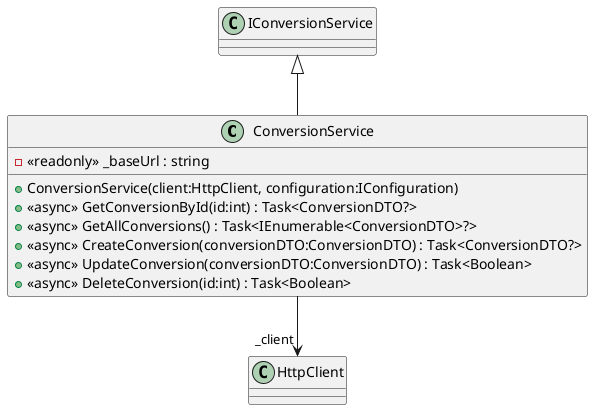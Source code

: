 @startuml
class ConversionService {
    - <<readonly>> _baseUrl : string
    + ConversionService(client:HttpClient, configuration:IConfiguration)
    + <<async>> GetConversionById(id:int) : Task<ConversionDTO?>
    + <<async>> GetAllConversions() : Task<IEnumerable<ConversionDTO>?>
    + <<async>> CreateConversion(conversionDTO:ConversionDTO) : Task<ConversionDTO?>
    + <<async>> UpdateConversion(conversionDTO:ConversionDTO) : Task<Boolean>
    + <<async>> DeleteConversion(id:int) : Task<Boolean>
}
IConversionService <|-- ConversionService
ConversionService --> "_client" HttpClient
@enduml
